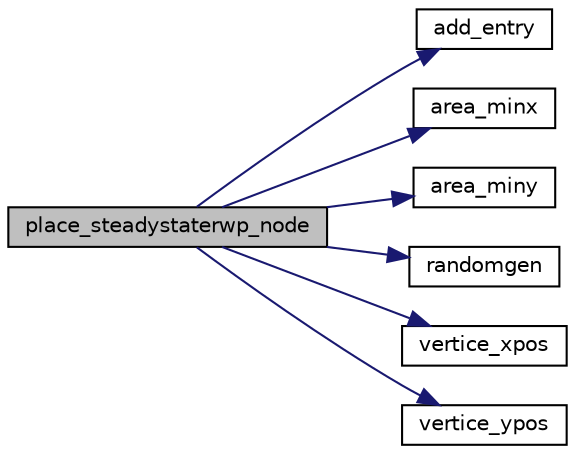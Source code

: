 digraph "place_steadystaterwp_node"
{
 // LATEX_PDF_SIZE
  edge [fontname="Helvetica",fontsize="10",labelfontname="Helvetica",labelfontsize="10"];
  node [fontname="Helvetica",fontsize="10",shape=record];
  rankdir="LR";
  Node1 [label="place_steadystaterwp_node",height=0.2,width=0.4,color="black", fillcolor="grey75", style="filled", fontcolor="black",tooltip=" "];
  Node1 -> Node2 [color="midnightblue",fontsize="10",style="solid",fontname="Helvetica"];
  Node2 [label="add_entry",height=0.2,width=0.4,color="black", fillcolor="white", style="filled",URL="$UTIL_2OMG_2common_8c.html#a8fe1dc28f09589f8da4d690151527ffb",tooltip=" "];
  Node1 -> Node3 [color="midnightblue",fontsize="10",style="solid",fontname="Helvetica"];
  Node3 [label="area_minx",height=0.2,width=0.4,color="black", fillcolor="white", style="filled",URL="$grid_8c.html#aef835c7050c9e9de4a84ca0f718241e3",tooltip=" "];
  Node1 -> Node4 [color="midnightblue",fontsize="10",style="solid",fontname="Helvetica"];
  Node4 [label="area_miny",height=0.2,width=0.4,color="black", fillcolor="white", style="filled",URL="$grid_8c.html#abf407f9e812929bf2eb6227ed12e1955",tooltip=" "];
  Node1 -> Node5 [color="midnightblue",fontsize="10",style="solid",fontname="Helvetica"];
  Node5 [label="randomgen",height=0.2,width=0.4,color="black", fillcolor="white", style="filled",URL="$UTIL_2OMG_2common_8c.html#a6d8e13ea7c41864e3ebaa15dd141c745",tooltip=" "];
  Node1 -> Node6 [color="midnightblue",fontsize="10",style="solid",fontname="Helvetica"];
  Node6 [label="vertice_xpos",height=0.2,width=0.4,color="black", fillcolor="white", style="filled",URL="$grid_8c.html#a86d1aa0dfaf4928206b5e6e30f58d453",tooltip=" "];
  Node1 -> Node7 [color="midnightblue",fontsize="10",style="solid",fontname="Helvetica"];
  Node7 [label="vertice_ypos",height=0.2,width=0.4,color="black", fillcolor="white", style="filled",URL="$grid_8c.html#a6f5ad5007a58b35e43e34b50c2e9e82f",tooltip=" "];
}

